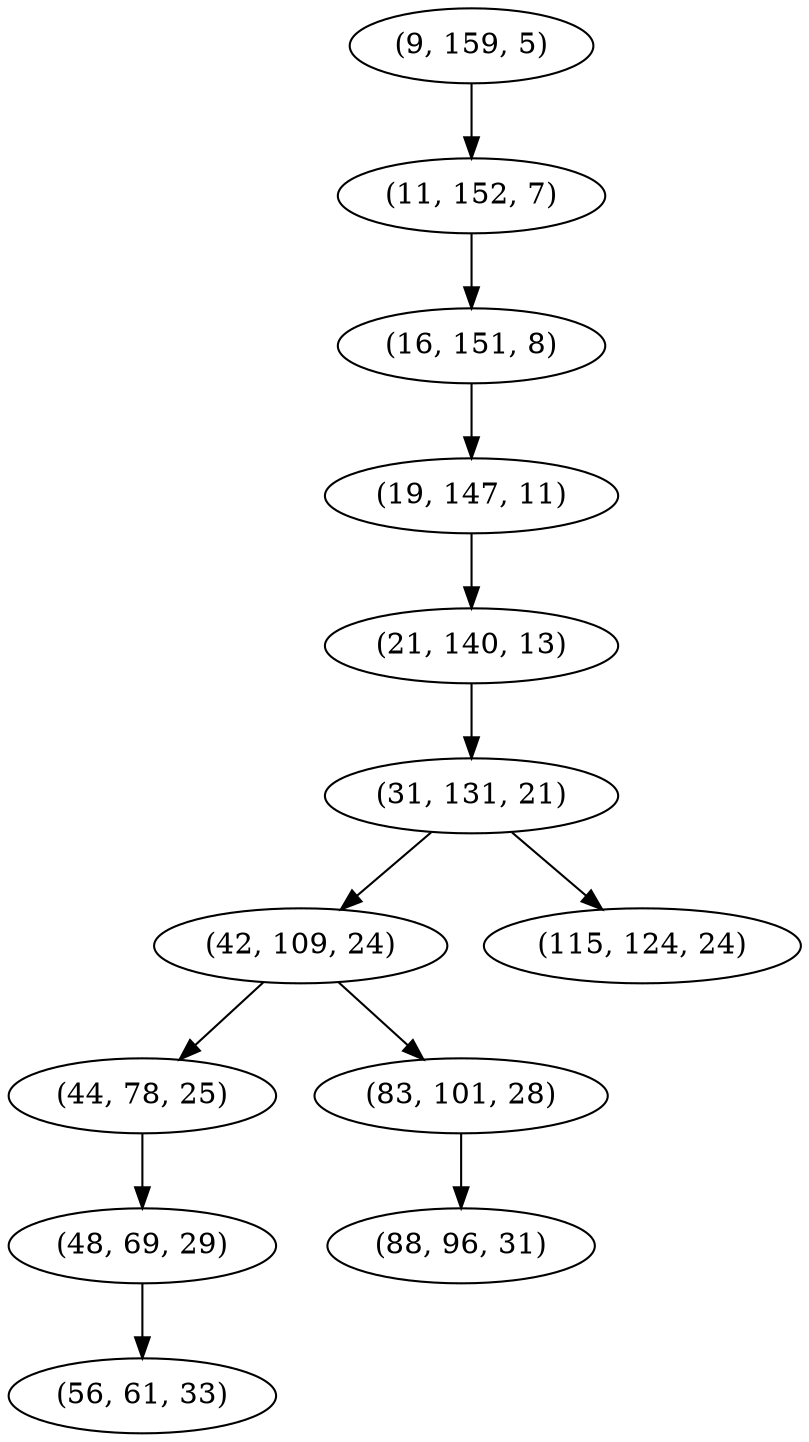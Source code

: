 digraph tree {
    "(9, 159, 5)";
    "(11, 152, 7)";
    "(16, 151, 8)";
    "(19, 147, 11)";
    "(21, 140, 13)";
    "(31, 131, 21)";
    "(42, 109, 24)";
    "(44, 78, 25)";
    "(48, 69, 29)";
    "(56, 61, 33)";
    "(83, 101, 28)";
    "(88, 96, 31)";
    "(115, 124, 24)";
    "(9, 159, 5)" -> "(11, 152, 7)";
    "(11, 152, 7)" -> "(16, 151, 8)";
    "(16, 151, 8)" -> "(19, 147, 11)";
    "(19, 147, 11)" -> "(21, 140, 13)";
    "(21, 140, 13)" -> "(31, 131, 21)";
    "(31, 131, 21)" -> "(42, 109, 24)";
    "(31, 131, 21)" -> "(115, 124, 24)";
    "(42, 109, 24)" -> "(44, 78, 25)";
    "(42, 109, 24)" -> "(83, 101, 28)";
    "(44, 78, 25)" -> "(48, 69, 29)";
    "(48, 69, 29)" -> "(56, 61, 33)";
    "(83, 101, 28)" -> "(88, 96, 31)";
}
